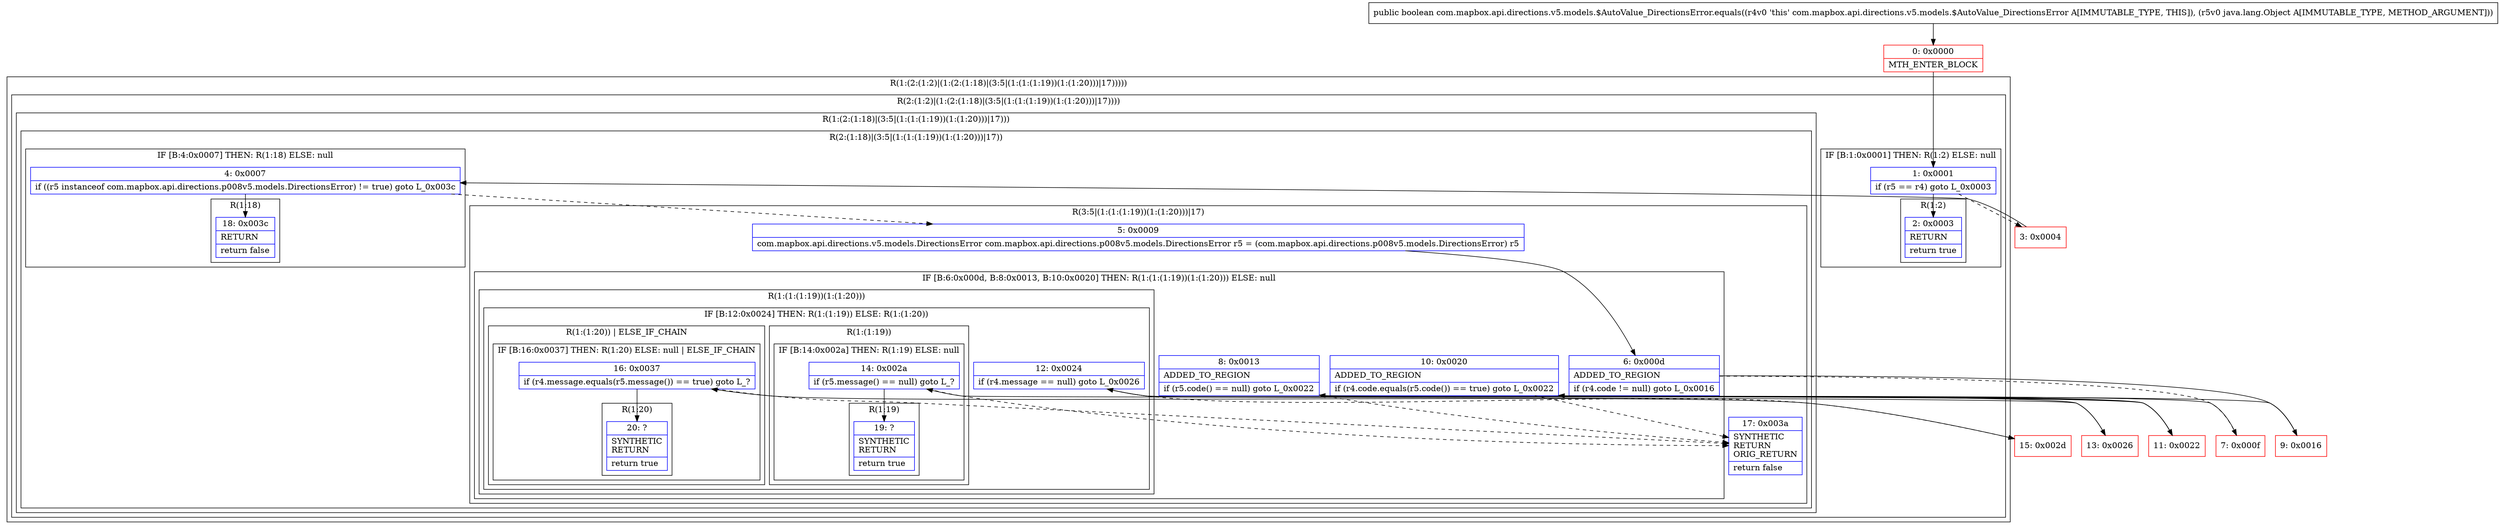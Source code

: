 digraph "CFG forcom.mapbox.api.directions.v5.models.$AutoValue_DirectionsError.equals(Ljava\/lang\/Object;)Z" {
subgraph cluster_Region_561926057 {
label = "R(1:(2:(1:2)|(1:(2:(1:18)|(3:5|(1:(1:(1:19))(1:(1:20)))|17)))))";
node [shape=record,color=blue];
subgraph cluster_Region_1740080714 {
label = "R(2:(1:2)|(1:(2:(1:18)|(3:5|(1:(1:(1:19))(1:(1:20)))|17))))";
node [shape=record,color=blue];
subgraph cluster_IfRegion_169771857 {
label = "IF [B:1:0x0001] THEN: R(1:2) ELSE: null";
node [shape=record,color=blue];
Node_1 [shape=record,label="{1\:\ 0x0001|if (r5 == r4) goto L_0x0003\l}"];
subgraph cluster_Region_1492522576 {
label = "R(1:2)";
node [shape=record,color=blue];
Node_2 [shape=record,label="{2\:\ 0x0003|RETURN\l|return true\l}"];
}
}
subgraph cluster_Region_187046368 {
label = "R(1:(2:(1:18)|(3:5|(1:(1:(1:19))(1:(1:20)))|17)))";
node [shape=record,color=blue];
subgraph cluster_Region_1350064920 {
label = "R(2:(1:18)|(3:5|(1:(1:(1:19))(1:(1:20)))|17))";
node [shape=record,color=blue];
subgraph cluster_IfRegion_780295757 {
label = "IF [B:4:0x0007] THEN: R(1:18) ELSE: null";
node [shape=record,color=blue];
Node_4 [shape=record,label="{4\:\ 0x0007|if ((r5 instanceof com.mapbox.api.directions.p008v5.models.DirectionsError) != true) goto L_0x003c\l}"];
subgraph cluster_Region_1177459035 {
label = "R(1:18)";
node [shape=record,color=blue];
Node_18 [shape=record,label="{18\:\ 0x003c|RETURN\l|return false\l}"];
}
}
subgraph cluster_Region_909445980 {
label = "R(3:5|(1:(1:(1:19))(1:(1:20)))|17)";
node [shape=record,color=blue];
Node_5 [shape=record,label="{5\:\ 0x0009|com.mapbox.api.directions.v5.models.DirectionsError com.mapbox.api.directions.p008v5.models.DirectionsError r5 = (com.mapbox.api.directions.p008v5.models.DirectionsError) r5\l}"];
subgraph cluster_IfRegion_1489084070 {
label = "IF [B:6:0x000d, B:8:0x0013, B:10:0x0020] THEN: R(1:(1:(1:19))(1:(1:20))) ELSE: null";
node [shape=record,color=blue];
Node_6 [shape=record,label="{6\:\ 0x000d|ADDED_TO_REGION\l|if (r4.code != null) goto L_0x0016\l}"];
Node_8 [shape=record,label="{8\:\ 0x0013|ADDED_TO_REGION\l|if (r5.code() == null) goto L_0x0022\l}"];
Node_10 [shape=record,label="{10\:\ 0x0020|ADDED_TO_REGION\l|if (r4.code.equals(r5.code()) == true) goto L_0x0022\l}"];
subgraph cluster_Region_2105303399 {
label = "R(1:(1:(1:19))(1:(1:20)))";
node [shape=record,color=blue];
subgraph cluster_IfRegion_1867400523 {
label = "IF [B:12:0x0024] THEN: R(1:(1:19)) ELSE: R(1:(1:20))";
node [shape=record,color=blue];
Node_12 [shape=record,label="{12\:\ 0x0024|if (r4.message == null) goto L_0x0026\l}"];
subgraph cluster_Region_1401032409 {
label = "R(1:(1:19))";
node [shape=record,color=blue];
subgraph cluster_IfRegion_92117424 {
label = "IF [B:14:0x002a] THEN: R(1:19) ELSE: null";
node [shape=record,color=blue];
Node_14 [shape=record,label="{14\:\ 0x002a|if (r5.message() == null) goto L_?\l}"];
subgraph cluster_Region_1632940467 {
label = "R(1:19)";
node [shape=record,color=blue];
Node_19 [shape=record,label="{19\:\ ?|SYNTHETIC\lRETURN\l|return true\l}"];
}
}
}
subgraph cluster_Region_2134737831 {
label = "R(1:(1:20)) | ELSE_IF_CHAIN\l";
node [shape=record,color=blue];
subgraph cluster_IfRegion_363025497 {
label = "IF [B:16:0x0037] THEN: R(1:20) ELSE: null | ELSE_IF_CHAIN\l";
node [shape=record,color=blue];
Node_16 [shape=record,label="{16\:\ 0x0037|if (r4.message.equals(r5.message()) == true) goto L_?\l}"];
subgraph cluster_Region_1648682262 {
label = "R(1:20)";
node [shape=record,color=blue];
Node_20 [shape=record,label="{20\:\ ?|SYNTHETIC\lRETURN\l|return true\l}"];
}
}
}
}
}
}
Node_17 [shape=record,label="{17\:\ 0x003a|SYNTHETIC\lRETURN\lORIG_RETURN\l|return false\l}"];
}
}
}
}
}
Node_0 [shape=record,color=red,label="{0\:\ 0x0000|MTH_ENTER_BLOCK\l}"];
Node_3 [shape=record,color=red,label="{3\:\ 0x0004}"];
Node_7 [shape=record,color=red,label="{7\:\ 0x000f}"];
Node_9 [shape=record,color=red,label="{9\:\ 0x0016}"];
Node_11 [shape=record,color=red,label="{11\:\ 0x0022}"];
Node_13 [shape=record,color=red,label="{13\:\ 0x0026}"];
Node_15 [shape=record,color=red,label="{15\:\ 0x002d}"];
MethodNode[shape=record,label="{public boolean com.mapbox.api.directions.v5.models.$AutoValue_DirectionsError.equals((r4v0 'this' com.mapbox.api.directions.v5.models.$AutoValue_DirectionsError A[IMMUTABLE_TYPE, THIS]), (r5v0 java.lang.Object A[IMMUTABLE_TYPE, METHOD_ARGUMENT])) }"];
MethodNode -> Node_0;
Node_1 -> Node_2;
Node_1 -> Node_3[style=dashed];
Node_4 -> Node_5[style=dashed];
Node_4 -> Node_18;
Node_5 -> Node_6;
Node_6 -> Node_7[style=dashed];
Node_6 -> Node_9;
Node_8 -> Node_17[style=dashed];
Node_8 -> Node_11;
Node_10 -> Node_11;
Node_10 -> Node_17[style=dashed];
Node_12 -> Node_13;
Node_12 -> Node_15[style=dashed];
Node_14 -> Node_17[style=dashed];
Node_14 -> Node_19;
Node_16 -> Node_17[style=dashed];
Node_16 -> Node_20;
Node_0 -> Node_1;
Node_3 -> Node_4;
Node_7 -> Node_8;
Node_9 -> Node_10;
Node_11 -> Node_12;
Node_13 -> Node_14;
Node_15 -> Node_16;
}

